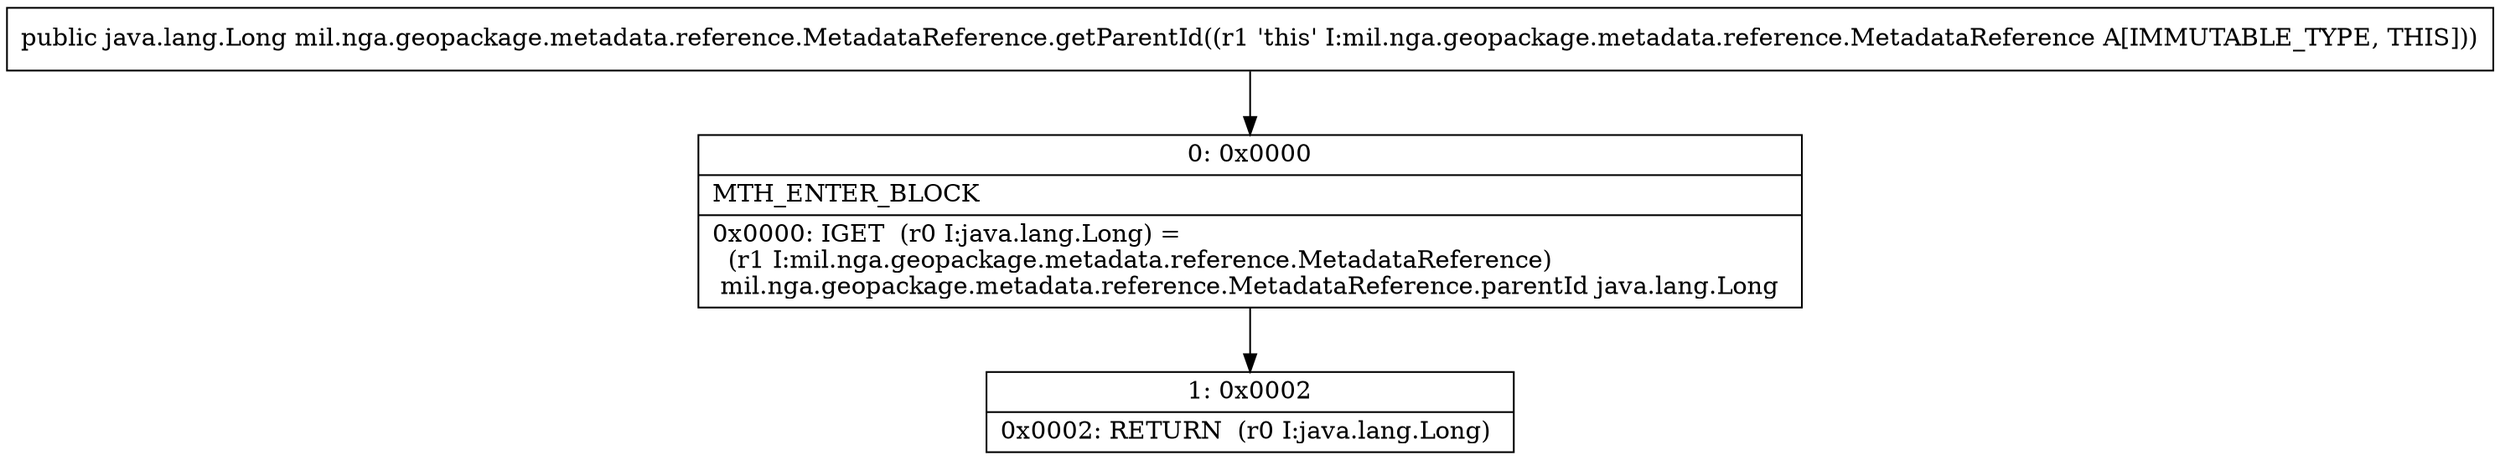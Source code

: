 digraph "CFG formil.nga.geopackage.metadata.reference.MetadataReference.getParentId()Ljava\/lang\/Long;" {
Node_0 [shape=record,label="{0\:\ 0x0000|MTH_ENTER_BLOCK\l|0x0000: IGET  (r0 I:java.lang.Long) = \l  (r1 I:mil.nga.geopackage.metadata.reference.MetadataReference)\l mil.nga.geopackage.metadata.reference.MetadataReference.parentId java.lang.Long \l}"];
Node_1 [shape=record,label="{1\:\ 0x0002|0x0002: RETURN  (r0 I:java.lang.Long) \l}"];
MethodNode[shape=record,label="{public java.lang.Long mil.nga.geopackage.metadata.reference.MetadataReference.getParentId((r1 'this' I:mil.nga.geopackage.metadata.reference.MetadataReference A[IMMUTABLE_TYPE, THIS])) }"];
MethodNode -> Node_0;
Node_0 -> Node_1;
}

